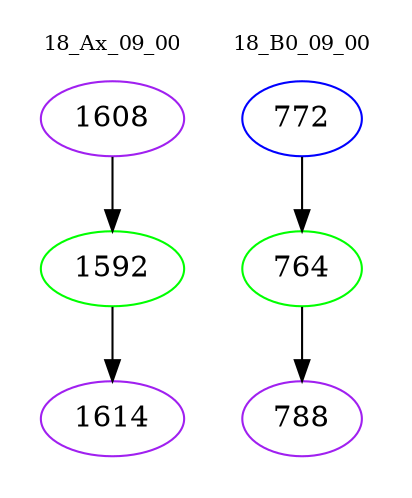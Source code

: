 digraph{
subgraph cluster_0 {
color = white
label = "18_Ax_09_00";
fontsize=10;
T0_1608 [label="1608", color="purple"]
T0_1608 -> T0_1592 [color="black"]
T0_1592 [label="1592", color="green"]
T0_1592 -> T0_1614 [color="black"]
T0_1614 [label="1614", color="purple"]
}
subgraph cluster_1 {
color = white
label = "18_B0_09_00";
fontsize=10;
T1_772 [label="772", color="blue"]
T1_772 -> T1_764 [color="black"]
T1_764 [label="764", color="green"]
T1_764 -> T1_788 [color="black"]
T1_788 [label="788", color="purple"]
}
}
